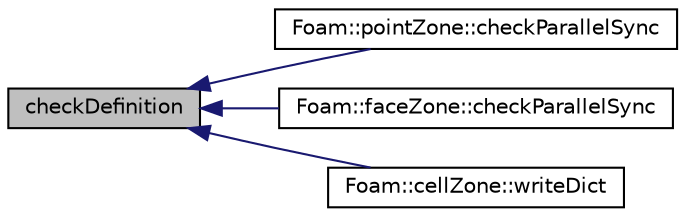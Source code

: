 digraph "checkDefinition"
{
  bgcolor="transparent";
  edge [fontname="Helvetica",fontsize="10",labelfontname="Helvetica",labelfontsize="10"];
  node [fontname="Helvetica",fontsize="10",shape=record];
  rankdir="LR";
  Node1 [label="checkDefinition",height=0.2,width=0.4,color="black", fillcolor="grey75", style="filled" fontcolor="black"];
  Node1 -> Node2 [dir="back",color="midnightblue",fontsize="10",style="solid",fontname="Helvetica"];
  Node2 [label="Foam::pointZone::checkParallelSync",height=0.2,width=0.4,color="black",URL="$classFoam_1_1pointZone.html#a490c98638239707d88ebb005c84997cf",tooltip="Check whether zone is synchronised across coupled boundaries. "];
  Node1 -> Node3 [dir="back",color="midnightblue",fontsize="10",style="solid",fontname="Helvetica"];
  Node3 [label="Foam::faceZone::checkParallelSync",height=0.2,width=0.4,color="black",URL="$classFoam_1_1faceZone.html#a490c98638239707d88ebb005c84997cf",tooltip="Check whether all procs have faces synchronised. "];
  Node1 -> Node4 [dir="back",color="midnightblue",fontsize="10",style="solid",fontname="Helvetica"];
  Node4 [label="Foam::cellZone::writeDict",height=0.2,width=0.4,color="black",URL="$classFoam_1_1cellZone.html#a8d5af29376146e5307eab11b134ec625",tooltip="Write dictionary. "];
}
